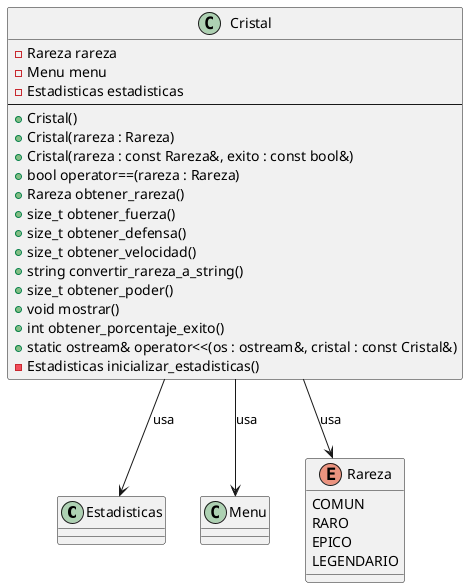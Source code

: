 @startuml
'https://plantuml.com/class-diagram
class Estadisticas
class Menu

enum Rareza {
    COMUN
    RARO
    EPICO
    LEGENDARIO
}

class Cristal {
    - Rareza rareza
    - Menu menu
    - Estadisticas estadisticas
    ---
    + Cristal()
    + Cristal(rareza : Rareza)
    + Cristal(rareza : const Rareza&, exito : const bool&)
    + bool operator==(rareza : Rareza)
    + Rareza obtener_rareza()
    + size_t obtener_fuerza()
    + size_t obtener_defensa()
    + size_t obtener_velocidad()
    + string convertir_rareza_a_string()
    + size_t obtener_poder()
    + void mostrar()
    + int obtener_porcentaje_exito()
    + static ostream& operator<<(os : ostream&, cristal : const Cristal&)
    - Estadisticas inicializar_estadisticas()
}

' Relaciones
Cristal --> Menu : "usa"
Cristal --> Estadisticas : "usa"
Cristal --> Rareza : "usa"
@enduml
